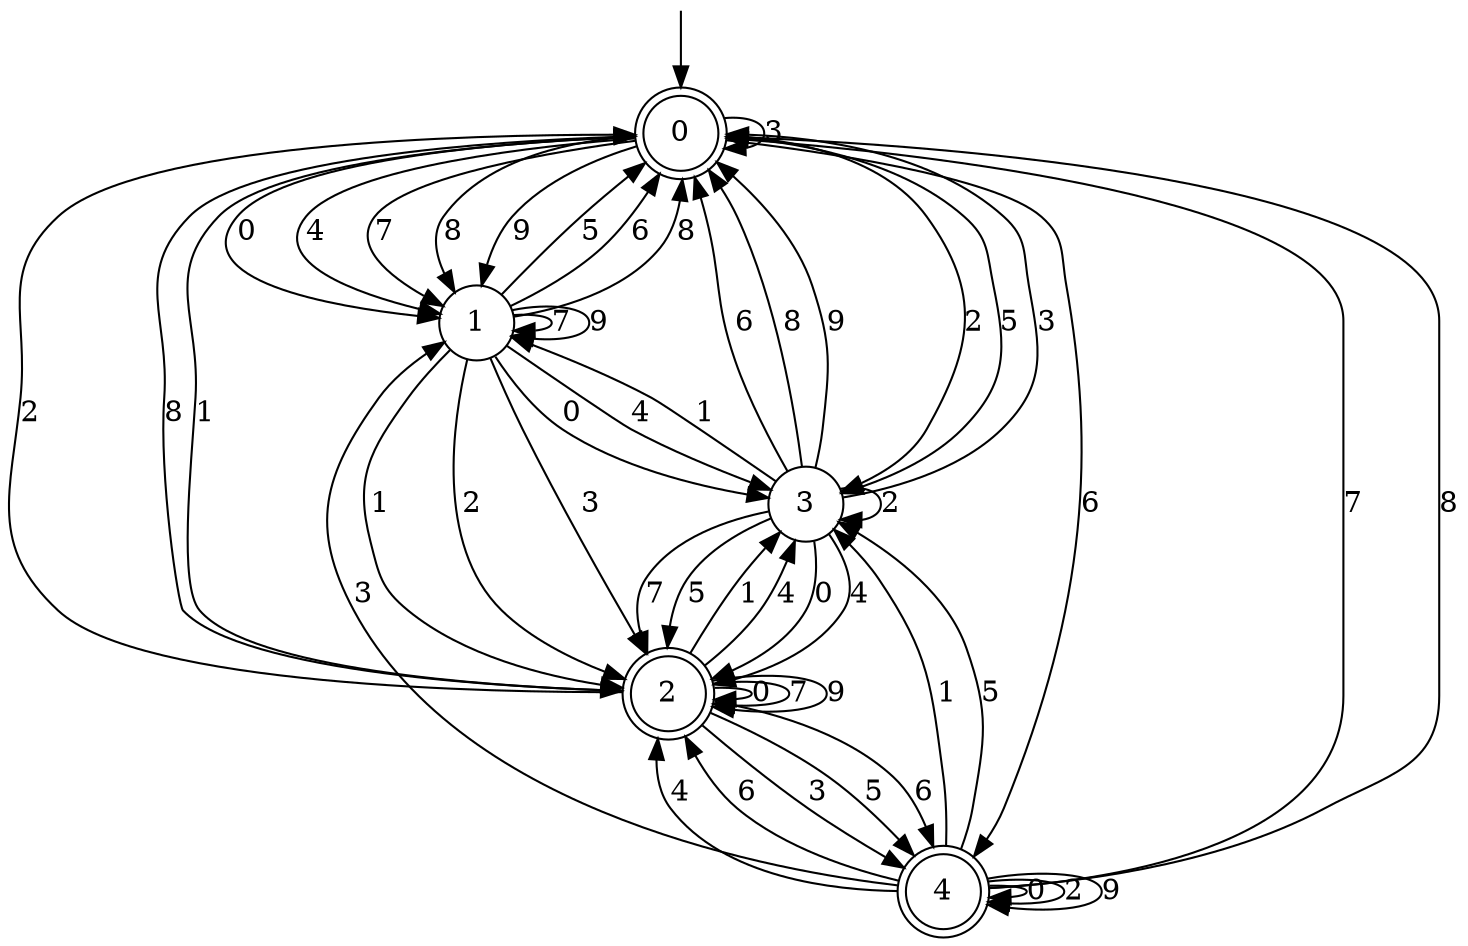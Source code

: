 digraph g {

	s0 [shape="doublecircle" label="0"];
	s1 [shape="circle" label="1"];
	s2 [shape="doublecircle" label="2"];
	s3 [shape="circle" label="3"];
	s4 [shape="doublecircle" label="4"];
	s0 -> s1 [label="0"];
	s0 -> s2 [label="1"];
	s0 -> s3 [label="2"];
	s0 -> s0 [label="3"];
	s0 -> s1 [label="4"];
	s0 -> s3 [label="5"];
	s0 -> s4 [label="6"];
	s0 -> s1 [label="7"];
	s0 -> s1 [label="8"];
	s0 -> s1 [label="9"];
	s1 -> s3 [label="0"];
	s1 -> s2 [label="1"];
	s1 -> s2 [label="2"];
	s1 -> s2 [label="3"];
	s1 -> s3 [label="4"];
	s1 -> s0 [label="5"];
	s1 -> s0 [label="6"];
	s1 -> s1 [label="7"];
	s1 -> s0 [label="8"];
	s1 -> s1 [label="9"];
	s2 -> s2 [label="0"];
	s2 -> s3 [label="1"];
	s2 -> s0 [label="2"];
	s2 -> s4 [label="3"];
	s2 -> s3 [label="4"];
	s2 -> s4 [label="5"];
	s2 -> s4 [label="6"];
	s2 -> s2 [label="7"];
	s2 -> s0 [label="8"];
	s2 -> s2 [label="9"];
	s3 -> s2 [label="0"];
	s3 -> s1 [label="1"];
	s3 -> s3 [label="2"];
	s3 -> s0 [label="3"];
	s3 -> s2 [label="4"];
	s3 -> s2 [label="5"];
	s3 -> s0 [label="6"];
	s3 -> s2 [label="7"];
	s3 -> s0 [label="8"];
	s3 -> s0 [label="9"];
	s4 -> s4 [label="0"];
	s4 -> s3 [label="1"];
	s4 -> s4 [label="2"];
	s4 -> s1 [label="3"];
	s4 -> s2 [label="4"];
	s4 -> s3 [label="5"];
	s4 -> s2 [label="6"];
	s4 -> s0 [label="7"];
	s4 -> s0 [label="8"];
	s4 -> s4 [label="9"];

__start0 [label="" shape="none" width="0" height="0"];
__start0 -> s0;

}

